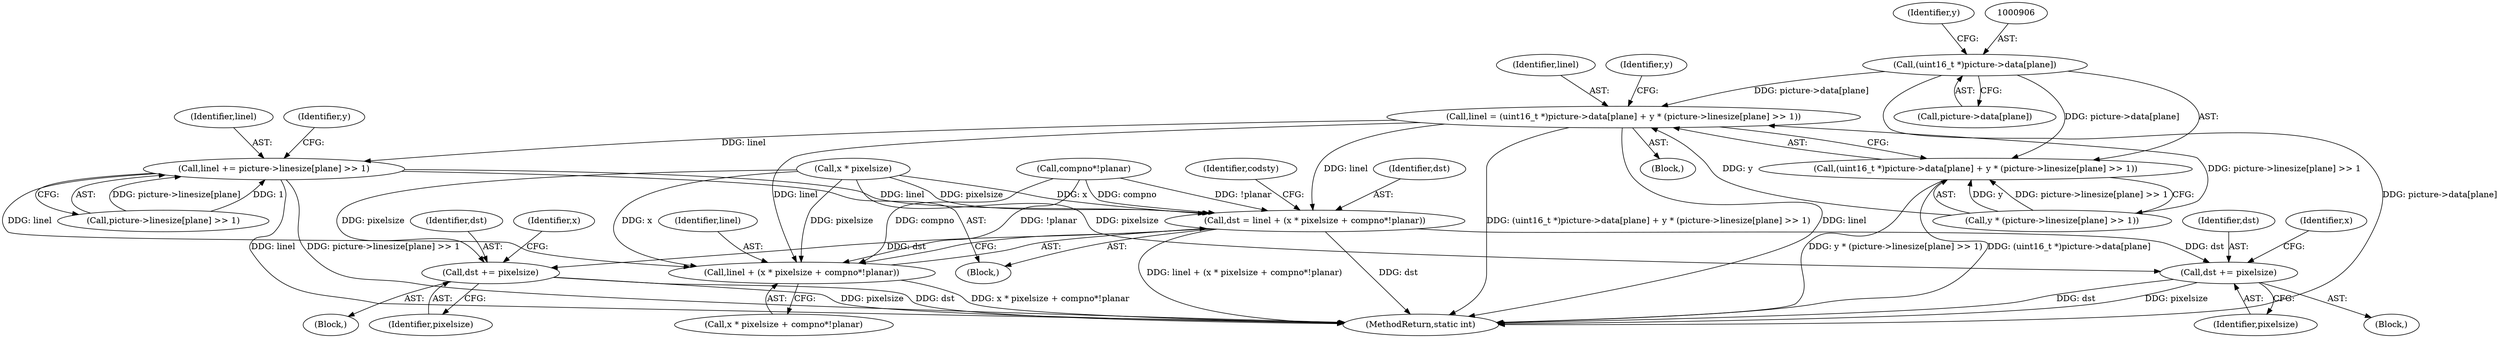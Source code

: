 digraph "0_FFmpeg_fe448cd28d674c3eff3072552eae366d0b659ce9@array" {
"1000905" [label="(Call,(uint16_t *)picture->data[plane])"];
"1000902" [label="(Call,linel = (uint16_t *)picture->data[plane] + y * (picture->linesize[plane] >> 1))"];
"1000965" [label="(Call,dst = linel + (x * pixelsize + compno*!planar))"];
"1001028" [label="(Call,dst += pixelsize)"];
"1001076" [label="(Call,dst += pixelsize)"];
"1000967" [label="(Call,linel + (x * pixelsize + compno*!planar))"];
"1001079" [label="(Call,linel += picture->linesize[plane] >> 1)"];
"1000904" [label="(Call,(uint16_t *)picture->data[plane] + y * (picture->linesize[plane] >> 1))"];
"1000905" [label="(Call,(uint16_t *)picture->data[plane])"];
"1000784" [label="(Block,)"];
"1001078" [label="(Identifier,pixelsize)"];
"1000970" [label="(Call,x * pixelsize)"];
"1001029" [label="(Identifier,dst)"];
"1000966" [label="(Identifier,dst)"];
"1000946" [label="(Block,)"];
"1000995" [label="(Block,)"];
"1001080" [label="(Identifier,linel)"];
"1000912" [label="(Call,y * (picture->linesize[plane] >> 1))"];
"1000967" [label="(Call,linel + (x * pixelsize + compno*!planar))"];
"1001079" [label="(Call,linel += picture->linesize[plane] >> 1)"];
"1000968" [label="(Identifier,linel)"];
"1001077" [label="(Identifier,dst)"];
"1000907" [label="(Call,picture->data[plane])"];
"1000980" [label="(Identifier,codsty)"];
"1000973" [label="(Call,compno*!planar)"];
"1001028" [label="(Call,dst += pixelsize)"];
"1000965" [label="(Call,dst = linel + (x * pixelsize + compno*!planar))"];
"1001090" [label="(MethodReturn,static int)"];
"1000902" [label="(Call,linel = (uint16_t *)picture->data[plane] + y * (picture->linesize[plane] >> 1))"];
"1001076" [label="(Call,dst += pixelsize)"];
"1001081" [label="(Call,picture->linesize[plane] >> 1)"];
"1001038" [label="(Identifier,x)"];
"1001044" [label="(Block,)"];
"1000904" [label="(Call,(uint16_t *)picture->data[plane] + y * (picture->linesize[plane] >> 1))"];
"1000903" [label="(Identifier,linel)"];
"1000940" [label="(Identifier,y)"];
"1000913" [label="(Identifier,y)"];
"1000989" [label="(Identifier,x)"];
"1000969" [label="(Call,x * pixelsize + compno*!planar)"];
"1000923" [label="(Identifier,y)"];
"1001030" [label="(Identifier,pixelsize)"];
"1000905" -> "1000904"  [label="AST: "];
"1000905" -> "1000907"  [label="CFG: "];
"1000906" -> "1000905"  [label="AST: "];
"1000907" -> "1000905"  [label="AST: "];
"1000913" -> "1000905"  [label="CFG: "];
"1000905" -> "1001090"  [label="DDG: picture->data[plane]"];
"1000905" -> "1000902"  [label="DDG: picture->data[plane]"];
"1000905" -> "1000904"  [label="DDG: picture->data[plane]"];
"1000902" -> "1000784"  [label="AST: "];
"1000902" -> "1000904"  [label="CFG: "];
"1000903" -> "1000902"  [label="AST: "];
"1000904" -> "1000902"  [label="AST: "];
"1000923" -> "1000902"  [label="CFG: "];
"1000902" -> "1001090"  [label="DDG: (uint16_t *)picture->data[plane] + y * (picture->linesize[plane] >> 1)"];
"1000902" -> "1001090"  [label="DDG: linel"];
"1000912" -> "1000902"  [label="DDG: y"];
"1000912" -> "1000902"  [label="DDG: picture->linesize[plane] >> 1"];
"1000902" -> "1000965"  [label="DDG: linel"];
"1000902" -> "1000967"  [label="DDG: linel"];
"1000902" -> "1001079"  [label="DDG: linel"];
"1000965" -> "1000946"  [label="AST: "];
"1000965" -> "1000967"  [label="CFG: "];
"1000966" -> "1000965"  [label="AST: "];
"1000967" -> "1000965"  [label="AST: "];
"1000980" -> "1000965"  [label="CFG: "];
"1000965" -> "1001090"  [label="DDG: linel + (x * pixelsize + compno*!planar)"];
"1000965" -> "1001090"  [label="DDG: dst"];
"1001079" -> "1000965"  [label="DDG: linel"];
"1000970" -> "1000965"  [label="DDG: x"];
"1000970" -> "1000965"  [label="DDG: pixelsize"];
"1000973" -> "1000965"  [label="DDG: compno"];
"1000973" -> "1000965"  [label="DDG: !planar"];
"1000965" -> "1001028"  [label="DDG: dst"];
"1000965" -> "1001076"  [label="DDG: dst"];
"1001028" -> "1000995"  [label="AST: "];
"1001028" -> "1001030"  [label="CFG: "];
"1001029" -> "1001028"  [label="AST: "];
"1001030" -> "1001028"  [label="AST: "];
"1000989" -> "1001028"  [label="CFG: "];
"1001028" -> "1001090"  [label="DDG: pixelsize"];
"1001028" -> "1001090"  [label="DDG: dst"];
"1000970" -> "1001028"  [label="DDG: pixelsize"];
"1001076" -> "1001044"  [label="AST: "];
"1001076" -> "1001078"  [label="CFG: "];
"1001077" -> "1001076"  [label="AST: "];
"1001078" -> "1001076"  [label="AST: "];
"1001038" -> "1001076"  [label="CFG: "];
"1001076" -> "1001090"  [label="DDG: pixelsize"];
"1001076" -> "1001090"  [label="DDG: dst"];
"1000970" -> "1001076"  [label="DDG: pixelsize"];
"1000967" -> "1000969"  [label="CFG: "];
"1000968" -> "1000967"  [label="AST: "];
"1000969" -> "1000967"  [label="AST: "];
"1000967" -> "1001090"  [label="DDG: x * pixelsize + compno*!planar"];
"1001079" -> "1000967"  [label="DDG: linel"];
"1000970" -> "1000967"  [label="DDG: x"];
"1000970" -> "1000967"  [label="DDG: pixelsize"];
"1000973" -> "1000967"  [label="DDG: compno"];
"1000973" -> "1000967"  [label="DDG: !planar"];
"1001079" -> "1000946"  [label="AST: "];
"1001079" -> "1001081"  [label="CFG: "];
"1001080" -> "1001079"  [label="AST: "];
"1001081" -> "1001079"  [label="AST: "];
"1000940" -> "1001079"  [label="CFG: "];
"1001079" -> "1001090"  [label="DDG: linel"];
"1001079" -> "1001090"  [label="DDG: picture->linesize[plane] >> 1"];
"1001081" -> "1001079"  [label="DDG: picture->linesize[plane]"];
"1001081" -> "1001079"  [label="DDG: 1"];
"1000904" -> "1000912"  [label="CFG: "];
"1000912" -> "1000904"  [label="AST: "];
"1000904" -> "1001090"  [label="DDG: (uint16_t *)picture->data[plane]"];
"1000904" -> "1001090"  [label="DDG: y * (picture->linesize[plane] >> 1)"];
"1000912" -> "1000904"  [label="DDG: y"];
"1000912" -> "1000904"  [label="DDG: picture->linesize[plane] >> 1"];
}

